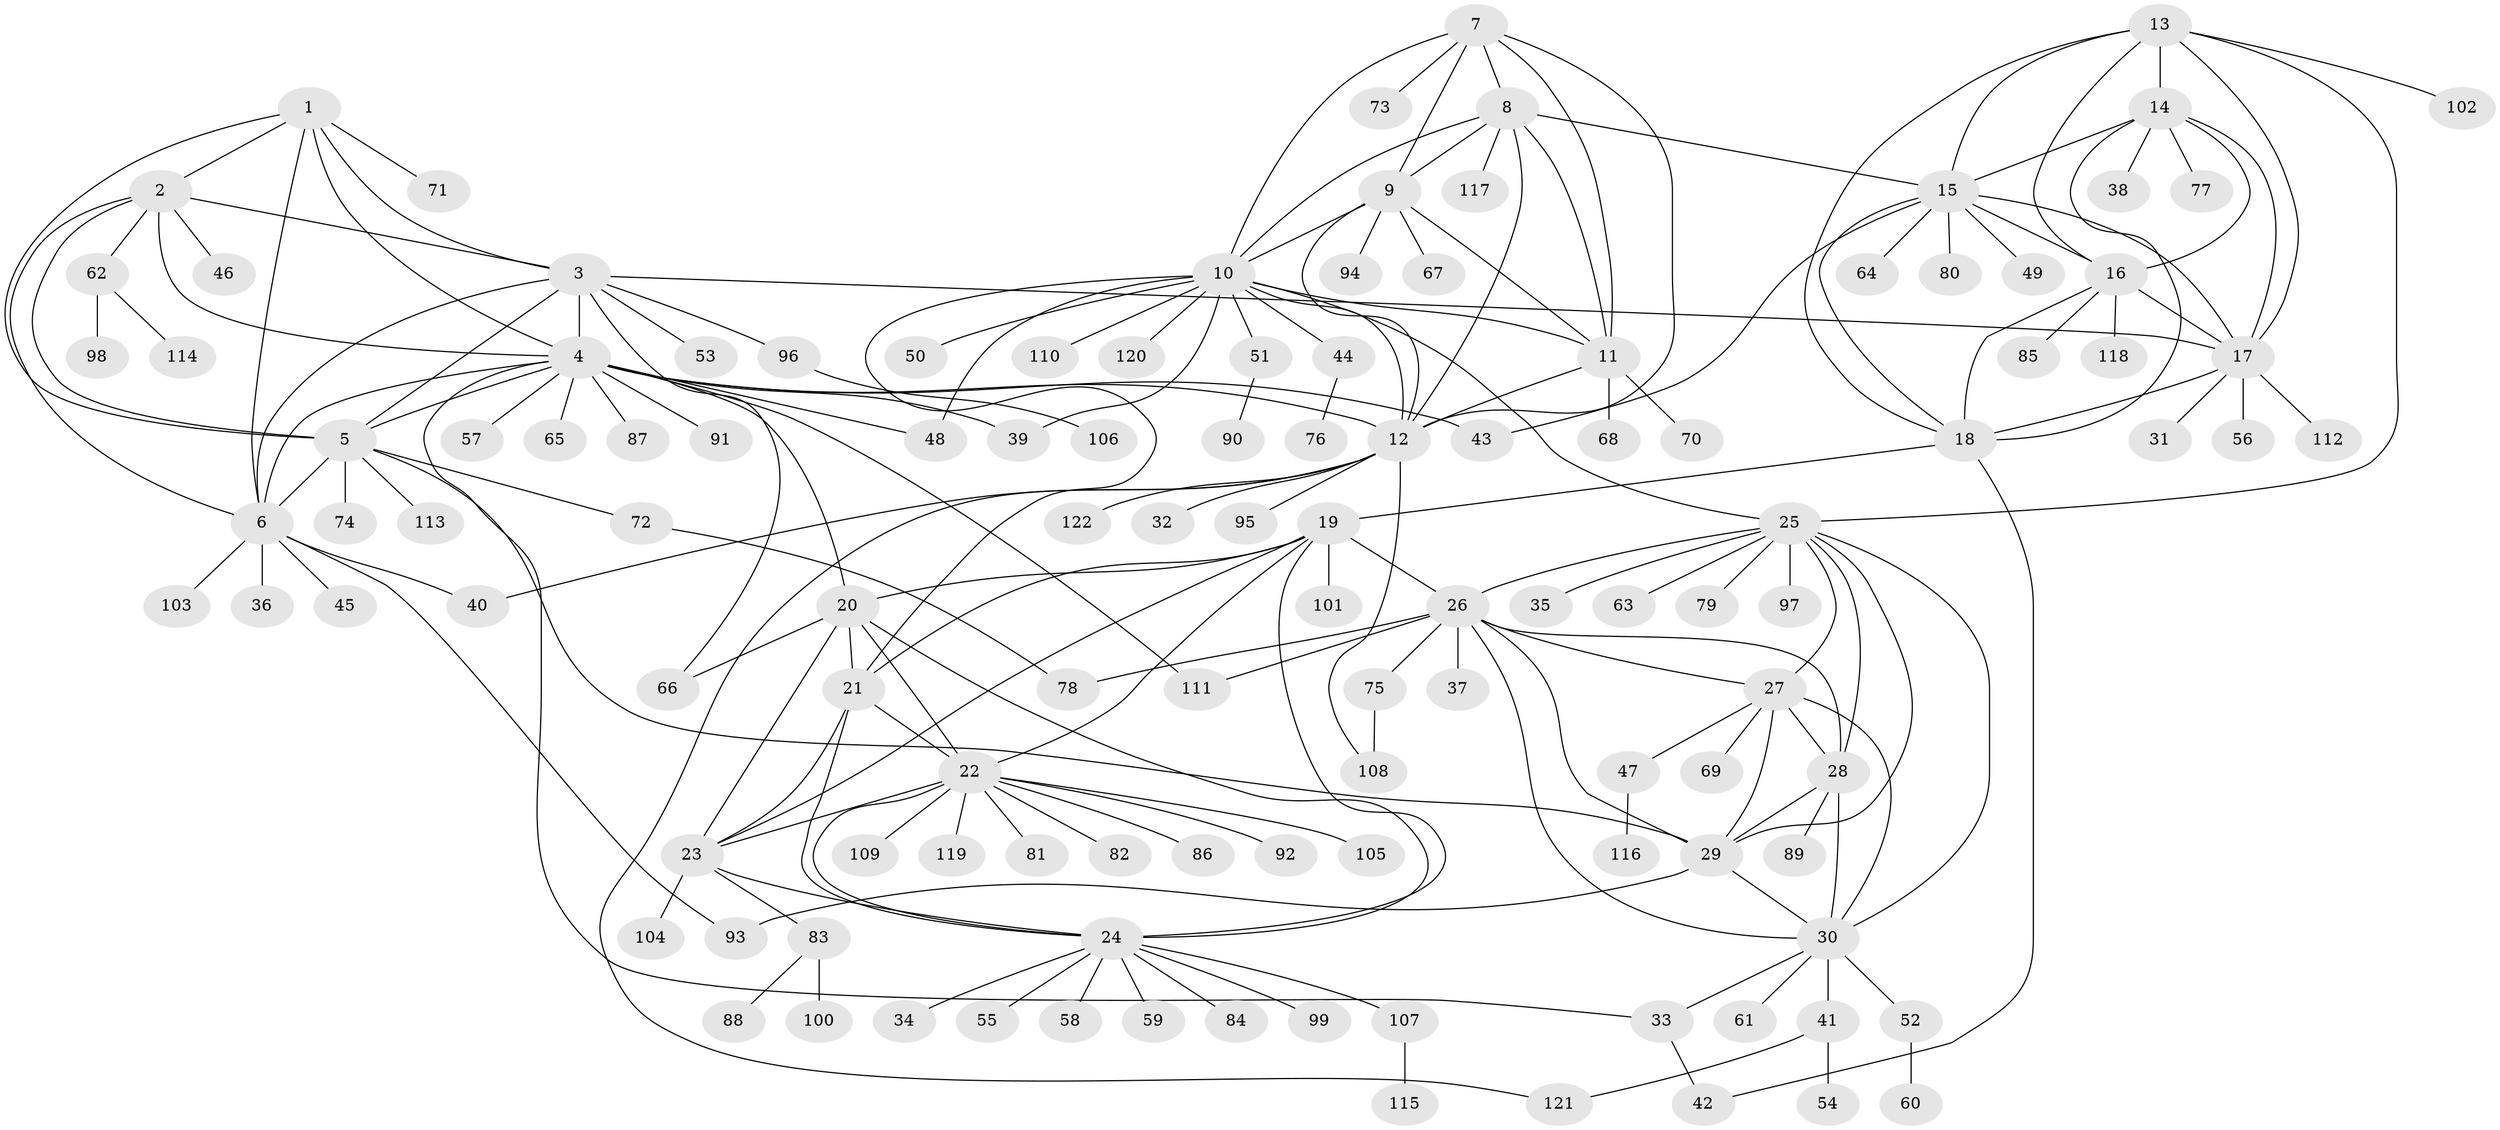 // coarse degree distribution, {8: 0.08108108108108109, 7: 0.10810810810810811, 3: 0.05405405405405406, 10: 0.02702702702702703, 12: 0.02702702702702703, 6: 0.10810810810810811, 5: 0.05405405405405406, 9: 0.02702702702702703, 1: 0.35135135135135137, 2: 0.16216216216216217}
// Generated by graph-tools (version 1.1) at 2025/52/03/04/25 22:52:22]
// undirected, 122 vertices, 189 edges
graph export_dot {
  node [color=gray90,style=filled];
  1;
  2;
  3;
  4;
  5;
  6;
  7;
  8;
  9;
  10;
  11;
  12;
  13;
  14;
  15;
  16;
  17;
  18;
  19;
  20;
  21;
  22;
  23;
  24;
  25;
  26;
  27;
  28;
  29;
  30;
  31;
  32;
  33;
  34;
  35;
  36;
  37;
  38;
  39;
  40;
  41;
  42;
  43;
  44;
  45;
  46;
  47;
  48;
  49;
  50;
  51;
  52;
  53;
  54;
  55;
  56;
  57;
  58;
  59;
  60;
  61;
  62;
  63;
  64;
  65;
  66;
  67;
  68;
  69;
  70;
  71;
  72;
  73;
  74;
  75;
  76;
  77;
  78;
  79;
  80;
  81;
  82;
  83;
  84;
  85;
  86;
  87;
  88;
  89;
  90;
  91;
  92;
  93;
  94;
  95;
  96;
  97;
  98;
  99;
  100;
  101;
  102;
  103;
  104;
  105;
  106;
  107;
  108;
  109;
  110;
  111;
  112;
  113;
  114;
  115;
  116;
  117;
  118;
  119;
  120;
  121;
  122;
  1 -- 2;
  1 -- 3;
  1 -- 4;
  1 -- 5;
  1 -- 6;
  1 -- 71;
  2 -- 3;
  2 -- 4;
  2 -- 5;
  2 -- 6;
  2 -- 46;
  2 -- 62;
  3 -- 4;
  3 -- 5;
  3 -- 6;
  3 -- 17;
  3 -- 53;
  3 -- 66;
  3 -- 96;
  4 -- 5;
  4 -- 6;
  4 -- 12;
  4 -- 20;
  4 -- 33;
  4 -- 39;
  4 -- 43;
  4 -- 48;
  4 -- 57;
  4 -- 65;
  4 -- 87;
  4 -- 91;
  4 -- 111;
  5 -- 6;
  5 -- 29;
  5 -- 72;
  5 -- 74;
  5 -- 113;
  6 -- 36;
  6 -- 40;
  6 -- 45;
  6 -- 93;
  6 -- 103;
  7 -- 8;
  7 -- 9;
  7 -- 10;
  7 -- 11;
  7 -- 12;
  7 -- 73;
  8 -- 9;
  8 -- 10;
  8 -- 11;
  8 -- 12;
  8 -- 15;
  8 -- 117;
  9 -- 10;
  9 -- 11;
  9 -- 12;
  9 -- 67;
  9 -- 94;
  10 -- 11;
  10 -- 12;
  10 -- 21;
  10 -- 25;
  10 -- 39;
  10 -- 44;
  10 -- 48;
  10 -- 50;
  10 -- 51;
  10 -- 110;
  10 -- 120;
  11 -- 12;
  11 -- 68;
  11 -- 70;
  12 -- 32;
  12 -- 40;
  12 -- 95;
  12 -- 108;
  12 -- 121;
  12 -- 122;
  13 -- 14;
  13 -- 15;
  13 -- 16;
  13 -- 17;
  13 -- 18;
  13 -- 25;
  13 -- 102;
  14 -- 15;
  14 -- 16;
  14 -- 17;
  14 -- 18;
  14 -- 38;
  14 -- 77;
  15 -- 16;
  15 -- 17;
  15 -- 18;
  15 -- 43;
  15 -- 49;
  15 -- 64;
  15 -- 80;
  16 -- 17;
  16 -- 18;
  16 -- 85;
  16 -- 118;
  17 -- 18;
  17 -- 31;
  17 -- 56;
  17 -- 112;
  18 -- 19;
  18 -- 42;
  19 -- 20;
  19 -- 21;
  19 -- 22;
  19 -- 23;
  19 -- 24;
  19 -- 26;
  19 -- 101;
  20 -- 21;
  20 -- 22;
  20 -- 23;
  20 -- 24;
  20 -- 66;
  21 -- 22;
  21 -- 23;
  21 -- 24;
  22 -- 23;
  22 -- 24;
  22 -- 81;
  22 -- 82;
  22 -- 86;
  22 -- 92;
  22 -- 105;
  22 -- 109;
  22 -- 119;
  23 -- 24;
  23 -- 83;
  23 -- 104;
  24 -- 34;
  24 -- 55;
  24 -- 58;
  24 -- 59;
  24 -- 84;
  24 -- 99;
  24 -- 107;
  25 -- 26;
  25 -- 27;
  25 -- 28;
  25 -- 29;
  25 -- 30;
  25 -- 35;
  25 -- 63;
  25 -- 79;
  25 -- 97;
  26 -- 27;
  26 -- 28;
  26 -- 29;
  26 -- 30;
  26 -- 37;
  26 -- 75;
  26 -- 78;
  26 -- 111;
  27 -- 28;
  27 -- 29;
  27 -- 30;
  27 -- 47;
  27 -- 69;
  28 -- 29;
  28 -- 30;
  28 -- 89;
  29 -- 30;
  29 -- 93;
  30 -- 33;
  30 -- 41;
  30 -- 52;
  30 -- 61;
  33 -- 42;
  41 -- 54;
  41 -- 121;
  44 -- 76;
  47 -- 116;
  51 -- 90;
  52 -- 60;
  62 -- 98;
  62 -- 114;
  72 -- 78;
  75 -- 108;
  83 -- 88;
  83 -- 100;
  96 -- 106;
  107 -- 115;
}
